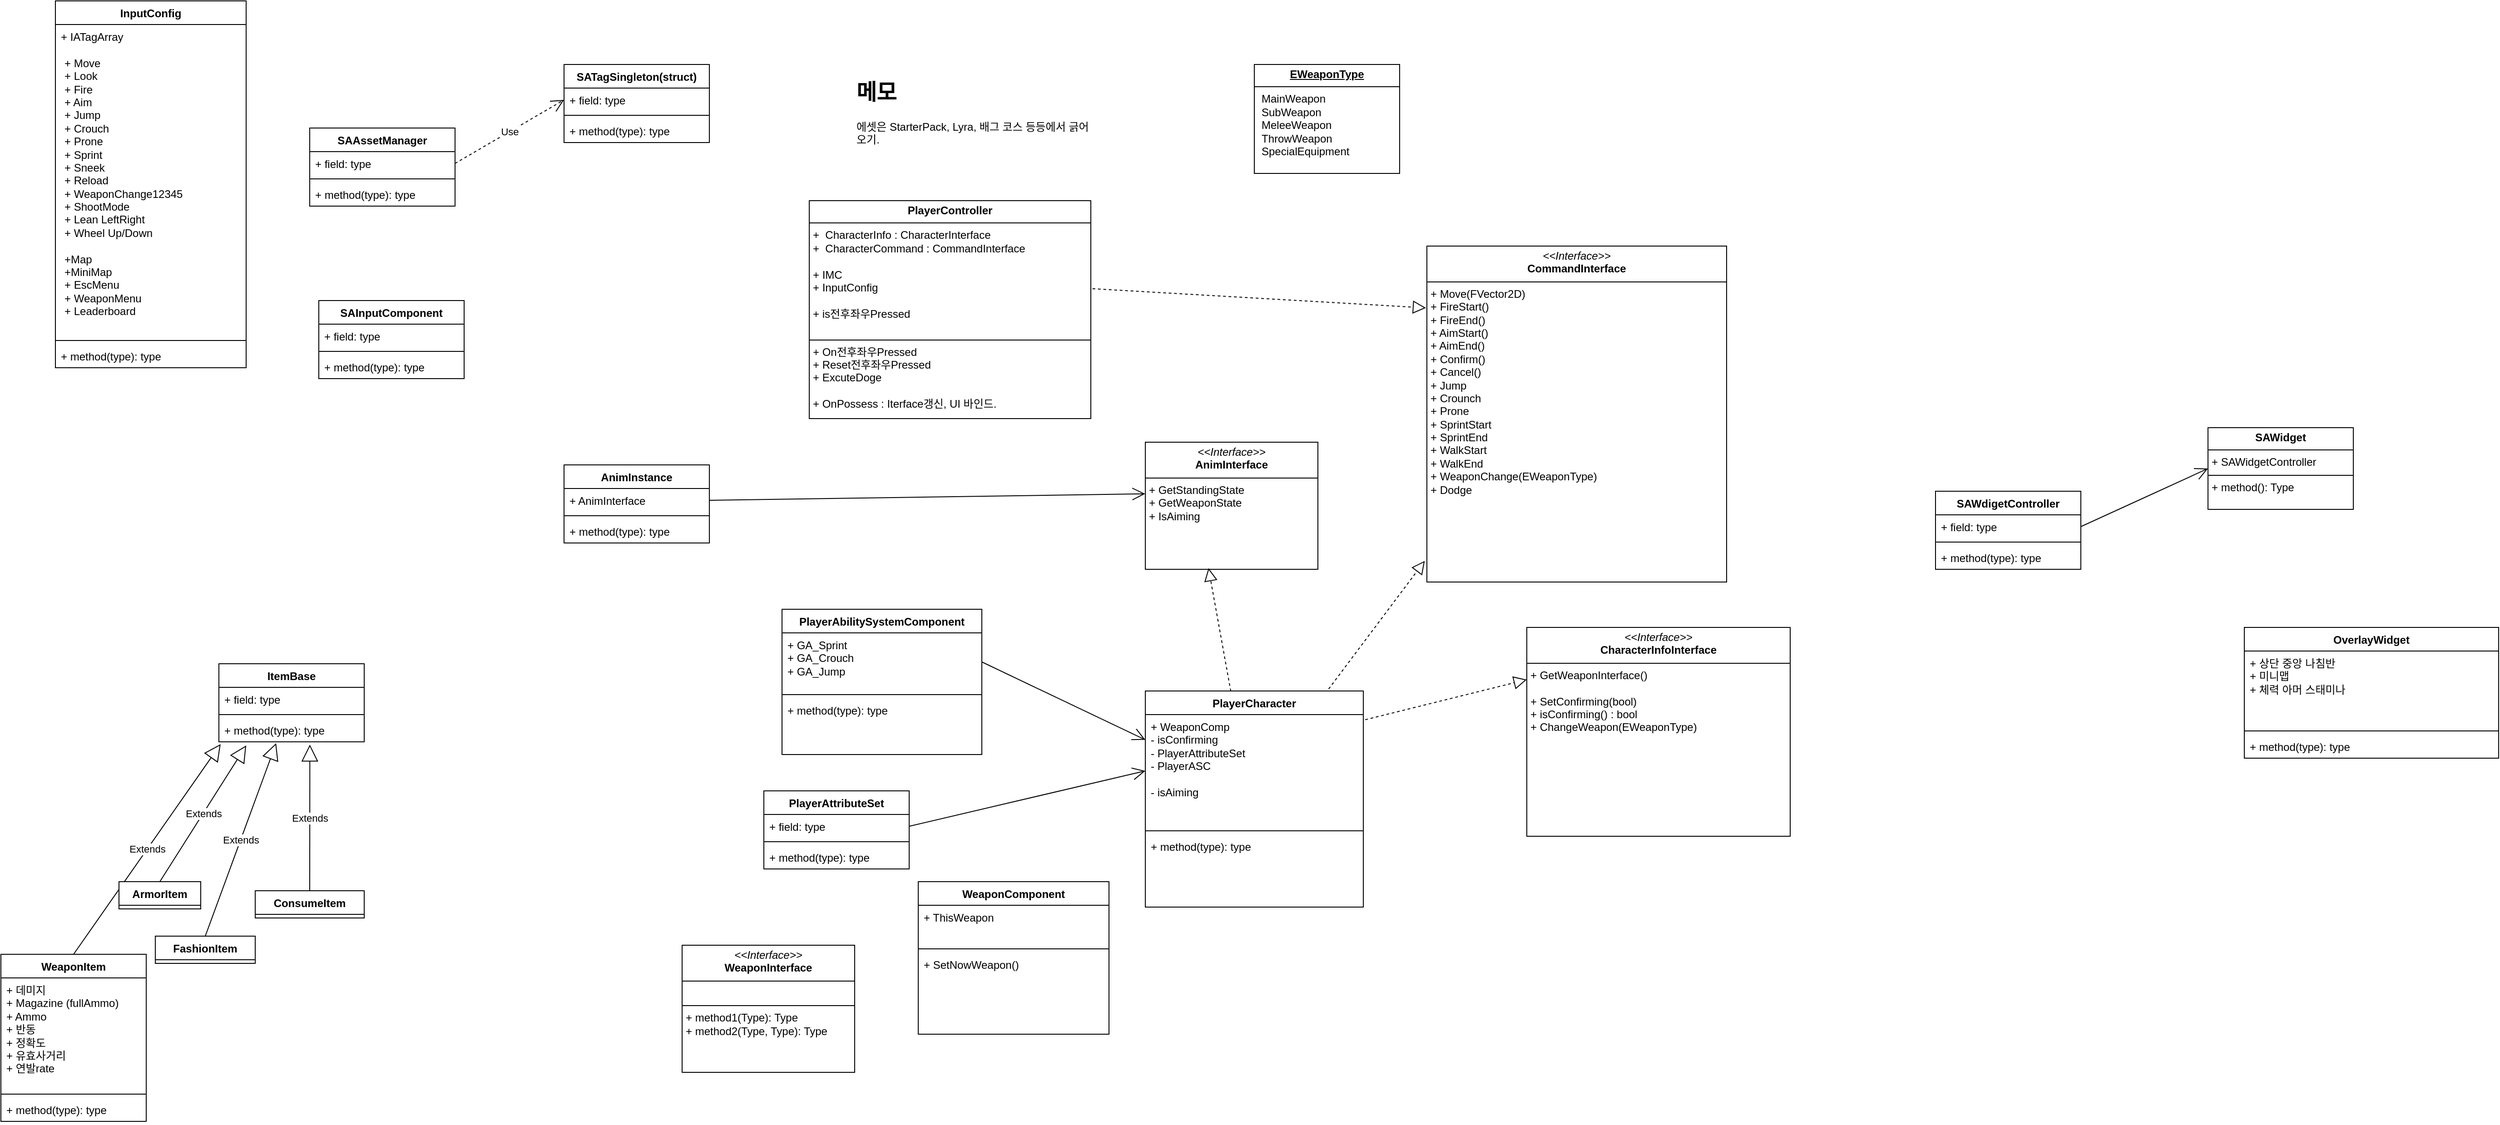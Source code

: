 <mxfile version="24.4.13" type="device">
  <diagram name="페이지-1" id="1ln4sgoA9mfzVDJvCYbS">
    <mxGraphModel dx="1434" dy="780" grid="1" gridSize="10" guides="1" tooltips="1" connect="1" arrows="1" fold="1" page="1" pageScale="1" pageWidth="3300" pageHeight="4681" math="0" shadow="0">
      <root>
        <mxCell id="0" />
        <mxCell id="1" parent="0" />
        <mxCell id="uDx8U4OAPksmftGbQHC0-1" value="&lt;p style=&quot;margin:0px;margin-top:4px;text-align:center;&quot;&gt;&lt;b&gt;PlayerController&lt;/b&gt;&lt;/p&gt;&lt;hr size=&quot;1&quot; style=&quot;border-style:solid;&quot;&gt;&lt;p style=&quot;margin:0px;margin-left:4px;&quot;&gt;+&amp;nbsp; CharacterInfo : CharacterInterface&lt;/p&gt;&lt;p style=&quot;margin:0px;margin-left:4px;&quot;&gt;+&amp;nbsp; CharacterCommand : CommandInterface&lt;/p&gt;&lt;p style=&quot;margin:0px;margin-left:4px;&quot;&gt;&lt;br&gt;&lt;/p&gt;&lt;p style=&quot;margin:0px;margin-left:4px;&quot;&gt;+ IMC&lt;br&gt;&lt;/p&gt;&lt;p style=&quot;margin:0px;margin-left:4px;&quot;&gt;+ InputConfig&lt;/p&gt;&lt;p style=&quot;margin:0px;margin-left:4px;&quot;&gt;&lt;br&gt;&lt;/p&gt;&lt;p style=&quot;margin:0px;margin-left:4px;&quot;&gt;+ is전후좌우Pressed&lt;/p&gt;&lt;p style=&quot;margin:0px;margin-left:4px;&quot;&gt;&lt;span style=&quot;background-color: initial;&quot;&gt;&lt;br&gt;&lt;/span&gt;&lt;/p&gt;&lt;hr size=&quot;1&quot; style=&quot;border-style:solid;&quot;&gt;&lt;p style=&quot;margin:0px;margin-left:4px;&quot;&gt;+ On전후좌우Pressed&lt;/p&gt;&lt;p style=&quot;margin:0px;margin-left:4px;&quot;&gt;+ Reset전후좌우Pressed&lt;/p&gt;&lt;p style=&quot;margin:0px;margin-left:4px;&quot;&gt;+ ExcuteDoge&lt;/p&gt;&lt;p style=&quot;margin:0px;margin-left:4px;&quot;&gt;&lt;br&gt;&lt;/p&gt;&lt;p style=&quot;margin:0px;margin-left:4px;&quot;&gt;+ OnPossess : Iterface갱신, UI 바인드.&lt;/p&gt;" style="verticalAlign=top;align=left;overflow=fill;html=1;whiteSpace=wrap;" parent="1" vertex="1">
          <mxGeometry x="900" y="360" width="310" height="240" as="geometry" />
        </mxCell>
        <mxCell id="uDx8U4OAPksmftGbQHC0-2" value="PlayerCharacter" style="swimlane;fontStyle=1;align=center;verticalAlign=top;childLayout=stackLayout;horizontal=1;startSize=26;horizontalStack=0;resizeParent=1;resizeParentMax=0;resizeLast=0;collapsible=1;marginBottom=0;whiteSpace=wrap;html=1;" parent="1" vertex="1">
          <mxGeometry x="1270" y="900" width="240" height="238" as="geometry" />
        </mxCell>
        <mxCell id="uDx8U4OAPksmftGbQHC0-3" value="&lt;div&gt;&lt;span style=&quot;background-color: initial;&quot;&gt;+ WeaponComp&amp;nbsp;&amp;nbsp;&lt;/span&gt;&lt;/div&gt;&lt;div&gt;&lt;span style=&quot;background-color: initial;&quot;&gt;- isConfirming&lt;/span&gt;&lt;br&gt;&lt;/div&gt;&lt;div&gt;&lt;span style=&quot;background-color: initial;&quot;&gt;- PlayerAttributeSet&lt;/span&gt;&lt;/div&gt;&lt;div&gt;&lt;span style=&quot;background-color: initial;&quot;&gt;- PlayerASC&lt;/span&gt;&lt;/div&gt;&lt;div&gt;&lt;span style=&quot;background-color: initial;&quot;&gt;&lt;br&gt;&lt;/span&gt;&lt;/div&gt;&lt;div&gt;&lt;span style=&quot;background-color: initial;&quot;&gt;- isAiming&lt;/span&gt;&lt;/div&gt;" style="text;strokeColor=none;fillColor=none;align=left;verticalAlign=top;spacingLeft=4;spacingRight=4;overflow=hidden;rotatable=0;points=[[0,0.5],[1,0.5]];portConstraint=eastwest;whiteSpace=wrap;html=1;" parent="uDx8U4OAPksmftGbQHC0-2" vertex="1">
          <mxGeometry y="26" width="240" height="124" as="geometry" />
        </mxCell>
        <mxCell id="uDx8U4OAPksmftGbQHC0-4" value="" style="line;strokeWidth=1;fillColor=none;align=left;verticalAlign=middle;spacingTop=-1;spacingLeft=3;spacingRight=3;rotatable=0;labelPosition=right;points=[];portConstraint=eastwest;strokeColor=inherit;" parent="uDx8U4OAPksmftGbQHC0-2" vertex="1">
          <mxGeometry y="150" width="240" height="8" as="geometry" />
        </mxCell>
        <mxCell id="uDx8U4OAPksmftGbQHC0-5" value="+ method(type): type" style="text;strokeColor=none;fillColor=none;align=left;verticalAlign=top;spacingLeft=4;spacingRight=4;overflow=hidden;rotatable=0;points=[[0,0.5],[1,0.5]];portConstraint=eastwest;whiteSpace=wrap;html=1;" parent="uDx8U4OAPksmftGbQHC0-2" vertex="1">
          <mxGeometry y="158" width="240" height="80" as="geometry" />
        </mxCell>
        <mxCell id="uDx8U4OAPksmftGbQHC0-6" value="&lt;p style=&quot;margin:0px;margin-top:4px;text-align:center;&quot;&gt;&lt;i&gt;&amp;lt;&amp;lt;Interface&amp;gt;&amp;gt;&lt;/i&gt;&lt;br&gt;&lt;b&gt;CommandInterface&lt;/b&gt;&lt;/p&gt;&lt;hr size=&quot;1&quot; style=&quot;border-style:solid;&quot;&gt;&lt;p style=&quot;margin:0px;margin-left:4px;&quot;&gt;&lt;/p&gt;&lt;p style=&quot;margin:0px;margin-left:4px;&quot;&gt;+ Move(FVector2D)&lt;/p&gt;&lt;p style=&quot;margin:0px;margin-left:4px;&quot;&gt;+ FireStart()&lt;/p&gt;&lt;p style=&quot;margin:0px;margin-left:4px;&quot;&gt;+ FireEnd()&lt;/p&gt;&lt;p style=&quot;margin:0px;margin-left:4px;&quot;&gt;+ AimStart()&lt;/p&gt;&lt;p style=&quot;margin:0px;margin-left:4px;&quot;&gt;+ AimEnd()&lt;/p&gt;&lt;p style=&quot;margin:0px;margin-left:4px;&quot;&gt;+ Confirm()&lt;br&gt;+ Cancel()&lt;/p&gt;&lt;p style=&quot;margin:0px;margin-left:4px;&quot;&gt;+ Jump&lt;/p&gt;&lt;p style=&quot;margin:0px;margin-left:4px;&quot;&gt;+ Crounch&lt;/p&gt;&lt;p style=&quot;margin:0px;margin-left:4px;&quot;&gt;+ Prone&lt;/p&gt;&lt;p style=&quot;margin:0px;margin-left:4px;&quot;&gt;+ SprintStart&lt;/p&gt;&lt;p style=&quot;margin:0px;margin-left:4px;&quot;&gt;+ SprintEnd&lt;/p&gt;&lt;p style=&quot;margin:0px;margin-left:4px;&quot;&gt;+ WalkStart&lt;/p&gt;&lt;p style=&quot;margin:0px;margin-left:4px;&quot;&gt;+ WalkEnd&lt;/p&gt;&lt;p style=&quot;margin:0px;margin-left:4px;&quot;&gt;+ WeaponChange(EWeaponType)&lt;/p&gt;&lt;p style=&quot;margin:0px;margin-left:4px;&quot;&gt;+ Dodge&lt;/p&gt;" style="verticalAlign=top;align=left;overflow=fill;html=1;whiteSpace=wrap;" parent="1" vertex="1">
          <mxGeometry x="1580" y="410" width="330" height="370" as="geometry" />
        </mxCell>
        <mxCell id="uDx8U4OAPksmftGbQHC0-7" value="&lt;p style=&quot;margin:0px;margin-top:4px;text-align:center;&quot;&gt;&lt;i&gt;&amp;lt;&amp;lt;Interface&amp;gt;&amp;gt;&lt;/i&gt;&lt;br&gt;&lt;b&gt;CharacterInfoInterface&lt;/b&gt;&lt;/p&gt;&lt;hr size=&quot;1&quot; style=&quot;border-style:solid;&quot;&gt;&lt;p style=&quot;margin:0px;margin-left:4px;&quot;&gt;&lt;/p&gt;&lt;p style=&quot;margin:0px;margin-left:4px;&quot;&gt;+ GetWeaponInterface()&lt;/p&gt;&lt;p style=&quot;margin:0px;margin-left:4px;&quot;&gt;&lt;br&gt;&lt;/p&gt;&lt;p style=&quot;margin:0px;margin-left:4px;&quot;&gt;+ SetConfirming(bool)&lt;/p&gt;&lt;p style=&quot;margin:0px;margin-left:4px;&quot;&gt;+ isConfirming() : bool&lt;/p&gt;&lt;p style=&quot;margin:0px;margin-left:4px;&quot;&gt;+ ChangeWeapon(EWeaponType)&lt;/p&gt;&lt;p style=&quot;margin:0px;margin-left:4px;&quot;&gt;&lt;br&gt;&lt;/p&gt;" style="verticalAlign=top;align=left;overflow=fill;html=1;whiteSpace=wrap;" parent="1" vertex="1">
          <mxGeometry x="1690" y="830" width="290" height="230" as="geometry" />
        </mxCell>
        <mxCell id="uDx8U4OAPksmftGbQHC0-8" value="" style="endArrow=block;dashed=1;endFill=0;endSize=12;html=1;rounded=0;exitX=0.841;exitY=-0.009;exitDx=0;exitDy=0;exitPerimeter=0;entryX=-0.007;entryY=0.937;entryDx=0;entryDy=0;entryPerimeter=0;" parent="1" source="uDx8U4OAPksmftGbQHC0-2" target="uDx8U4OAPksmftGbQHC0-6" edge="1">
          <mxGeometry width="160" relative="1" as="geometry">
            <mxPoint x="1530" y="850" as="sourcePoint" />
            <mxPoint x="1690" y="850" as="targetPoint" />
          </mxGeometry>
        </mxCell>
        <mxCell id="uDx8U4OAPksmftGbQHC0-9" value="" style="endArrow=block;dashed=1;endFill=0;endSize=12;html=1;rounded=0;exitX=1.009;exitY=0.133;exitDx=0;exitDy=0;exitPerimeter=0;entryX=0;entryY=0.25;entryDx=0;entryDy=0;" parent="1" source="uDx8U4OAPksmftGbQHC0-2" target="uDx8U4OAPksmftGbQHC0-7" edge="1">
          <mxGeometry width="160" relative="1" as="geometry">
            <mxPoint x="1492" y="906" as="sourcePoint" />
            <mxPoint x="1650" y="770" as="targetPoint" />
          </mxGeometry>
        </mxCell>
        <mxCell id="uDx8U4OAPksmftGbQHC0-11" value="&lt;h1 style=&quot;margin-top: 0px;&quot;&gt;메모&lt;/h1&gt;&lt;div&gt;에셋은 StarterPack, Lyra, 배그 코스 등등에서 긁어오기.&amp;nbsp;&lt;/div&gt;" style="text;html=1;whiteSpace=wrap;overflow=hidden;rounded=0;" parent="1" vertex="1">
          <mxGeometry x="950" y="220" width="260" height="120" as="geometry" />
        </mxCell>
        <mxCell id="uDx8U4OAPksmftGbQHC0-16" value="&lt;p style=&quot;margin:0px;margin-top:4px;text-align:center;text-decoration:underline;&quot;&gt;&lt;b&gt;EWeaponType&lt;/b&gt;&lt;/p&gt;&lt;hr size=&quot;1&quot; style=&quot;border-style:solid;&quot;&gt;&lt;p style=&quot;margin:0px;margin-left:8px;&quot;&gt;&lt;span class=&quot;hljs-function&quot;&gt;MainWeapon&amp;nbsp;&lt;br&gt;    SubWeapon&amp;nbsp;&lt;br&gt;    MeleeWeapon&amp;nbsp;&lt;br&gt;    ThrowWeapon&amp;nbsp;&lt;br&gt;    SpecialEquipment&amp;nbsp;&lt;/span&gt;&lt;br&gt;&lt;/p&gt;" style="verticalAlign=top;align=left;overflow=fill;html=1;whiteSpace=wrap;" parent="1" vertex="1">
          <mxGeometry x="1390" y="210" width="160" height="120" as="geometry" />
        </mxCell>
        <mxCell id="uDx8U4OAPksmftGbQHC0-17" value="&lt;p style=&quot;margin:0px;margin-top:4px;text-align:center;&quot;&gt;&lt;i&gt;&amp;lt;&amp;lt;Interface&amp;gt;&amp;gt;&lt;/i&gt;&lt;br&gt;&lt;b&gt;WeaponInterface&lt;/b&gt;&lt;/p&gt;&lt;hr size=&quot;1&quot; style=&quot;border-style:solid;&quot;&gt;&lt;p style=&quot;margin:0px;margin-left:4px;&quot;&gt;&lt;br&gt;&lt;/p&gt;&lt;hr size=&quot;1&quot; style=&quot;border-style:solid;&quot;&gt;&lt;p style=&quot;margin:0px;margin-left:4px;&quot;&gt;+ method1(Type): Type&lt;br&gt;+ method2(Type, Type): Type&lt;/p&gt;" style="verticalAlign=top;align=left;overflow=fill;html=1;whiteSpace=wrap;" parent="1" vertex="1">
          <mxGeometry x="760" y="1180" width="190" height="140" as="geometry" />
        </mxCell>
        <mxCell id="uDx8U4OAPksmftGbQHC0-18" value="WeaponComponent" style="swimlane;fontStyle=1;align=center;verticalAlign=top;childLayout=stackLayout;horizontal=1;startSize=26;horizontalStack=0;resizeParent=1;resizeParentMax=0;resizeLast=0;collapsible=1;marginBottom=0;whiteSpace=wrap;html=1;" parent="1" vertex="1">
          <mxGeometry x="1020" y="1110" width="210" height="168" as="geometry" />
        </mxCell>
        <mxCell id="uDx8U4OAPksmftGbQHC0-19" value="+ ThisWeapon" style="text;strokeColor=none;fillColor=none;align=left;verticalAlign=top;spacingLeft=4;spacingRight=4;overflow=hidden;rotatable=0;points=[[0,0.5],[1,0.5]];portConstraint=eastwest;whiteSpace=wrap;html=1;" parent="uDx8U4OAPksmftGbQHC0-18" vertex="1">
          <mxGeometry y="26" width="210" height="44" as="geometry" />
        </mxCell>
        <mxCell id="uDx8U4OAPksmftGbQHC0-20" value="" style="line;strokeWidth=1;fillColor=none;align=left;verticalAlign=middle;spacingTop=-1;spacingLeft=3;spacingRight=3;rotatable=0;labelPosition=right;points=[];portConstraint=eastwest;strokeColor=inherit;" parent="uDx8U4OAPksmftGbQHC0-18" vertex="1">
          <mxGeometry y="70" width="210" height="8" as="geometry" />
        </mxCell>
        <mxCell id="uDx8U4OAPksmftGbQHC0-21" value="+ SetNowWeapon()" style="text;strokeColor=none;fillColor=none;align=left;verticalAlign=top;spacingLeft=4;spacingRight=4;overflow=hidden;rotatable=0;points=[[0,0.5],[1,0.5]];portConstraint=eastwest;whiteSpace=wrap;html=1;" parent="uDx8U4OAPksmftGbQHC0-18" vertex="1">
          <mxGeometry y="78" width="210" height="90" as="geometry" />
        </mxCell>
        <mxCell id="uDx8U4OAPksmftGbQHC0-22" value="InputConfig" style="swimlane;fontStyle=1;align=center;verticalAlign=top;childLayout=stackLayout;horizontal=1;startSize=26;horizontalStack=0;resizeParent=1;resizeParentMax=0;resizeLast=0;collapsible=1;marginBottom=0;whiteSpace=wrap;html=1;" parent="1" vertex="1">
          <mxGeometry x="70" y="140" width="210" height="404" as="geometry" />
        </mxCell>
        <mxCell id="uDx8U4OAPksmftGbQHC0-23" value="+ IATagArray&lt;div&gt;&lt;br&gt;&lt;/div&gt;&lt;div&gt;&lt;p style=&quot;margin: 0px 0px 0px 4px;&quot;&gt;+ Move&lt;/p&gt;&lt;p style=&quot;margin: 0px 0px 0px 4px;&quot;&gt;&lt;span style=&quot;background-color: initial;&quot;&gt;+ Look&lt;/span&gt;&lt;/p&gt;&lt;p style=&quot;margin: 0px 0px 0px 4px;&quot;&gt;&lt;span style=&quot;background-color: initial;&quot;&gt;+ Fire&lt;/span&gt;&lt;/p&gt;&lt;p style=&quot;margin: 0px 0px 0px 4px;&quot;&gt;&lt;span style=&quot;background-color: initial;&quot;&gt;+ Aim&lt;/span&gt;&lt;/p&gt;&lt;p style=&quot;margin: 0px 0px 0px 4px;&quot;&gt;&lt;span style=&quot;background-color: initial;&quot;&gt;+ Jump&lt;/span&gt;&lt;/p&gt;&lt;p style=&quot;margin: 0px 0px 0px 4px;&quot;&gt;&lt;span style=&quot;background-color: initial;&quot;&gt;+ Crouch&lt;/span&gt;&lt;/p&gt;&lt;p style=&quot;margin: 0px 0px 0px 4px;&quot;&gt;&lt;span style=&quot;background-color: initial;&quot;&gt;+ Prone&lt;/span&gt;&lt;/p&gt;&lt;p style=&quot;margin: 0px 0px 0px 4px;&quot;&gt;+ Sprint&lt;/p&gt;&lt;p style=&quot;margin: 0px 0px 0px 4px;&quot;&gt;+ Sneek&lt;/p&gt;&lt;p style=&quot;margin: 0px 0px 0px 4px;&quot;&gt;+ Reload&lt;/p&gt;&lt;p style=&quot;margin: 0px 0px 0px 4px;&quot;&gt;+ WeaponChange12345&lt;/p&gt;&lt;p style=&quot;margin: 0px 0px 0px 4px;&quot;&gt;+ ShootMode&lt;/p&gt;&lt;p style=&quot;margin: 0px 0px 0px 4px;&quot;&gt;+ Lean LeftRight&lt;/p&gt;&lt;p style=&quot;margin: 0px 0px 0px 4px;&quot;&gt;+ Wheel Up/Down&lt;/p&gt;&lt;p style=&quot;margin: 0px 0px 0px 4px;&quot;&gt;&lt;br&gt;&lt;/p&gt;&lt;p style=&quot;margin: 0px 0px 0px 4px;&quot;&gt;+Map&lt;/p&gt;&lt;p style=&quot;margin: 0px 0px 0px 4px;&quot;&gt;+MiniMap&lt;/p&gt;&lt;p style=&quot;margin: 0px 0px 0px 4px;&quot;&gt;+ EscMenu&lt;/p&gt;&lt;p style=&quot;margin: 0px 0px 0px 4px;&quot;&gt;+ WeaponMenu&lt;/p&gt;&lt;p style=&quot;margin: 0px 0px 0px 4px;&quot;&gt;+ Leaderboard&lt;/p&gt;&lt;/div&gt;" style="text;strokeColor=none;fillColor=none;align=left;verticalAlign=top;spacingLeft=4;spacingRight=4;overflow=hidden;rotatable=0;points=[[0,0.5],[1,0.5]];portConstraint=eastwest;whiteSpace=wrap;html=1;" parent="uDx8U4OAPksmftGbQHC0-22" vertex="1">
          <mxGeometry y="26" width="210" height="344" as="geometry" />
        </mxCell>
        <mxCell id="uDx8U4OAPksmftGbQHC0-24" value="" style="line;strokeWidth=1;fillColor=none;align=left;verticalAlign=middle;spacingTop=-1;spacingLeft=3;spacingRight=3;rotatable=0;labelPosition=right;points=[];portConstraint=eastwest;strokeColor=inherit;" parent="uDx8U4OAPksmftGbQHC0-22" vertex="1">
          <mxGeometry y="370" width="210" height="8" as="geometry" />
        </mxCell>
        <mxCell id="uDx8U4OAPksmftGbQHC0-25" value="+ method(type): type" style="text;strokeColor=none;fillColor=none;align=left;verticalAlign=top;spacingLeft=4;spacingRight=4;overflow=hidden;rotatable=0;points=[[0,0.5],[1,0.5]];portConstraint=eastwest;whiteSpace=wrap;html=1;" parent="uDx8U4OAPksmftGbQHC0-22" vertex="1">
          <mxGeometry y="378" width="210" height="26" as="geometry" />
        </mxCell>
        <mxCell id="uDx8U4OAPksmftGbQHC0-26" value="SATagSingleton(struct)" style="swimlane;fontStyle=1;align=center;verticalAlign=top;childLayout=stackLayout;horizontal=1;startSize=26;horizontalStack=0;resizeParent=1;resizeParentMax=0;resizeLast=0;collapsible=1;marginBottom=0;whiteSpace=wrap;html=1;" parent="1" vertex="1">
          <mxGeometry x="630" y="210" width="160" height="86" as="geometry" />
        </mxCell>
        <mxCell id="uDx8U4OAPksmftGbQHC0-27" value="+ field: type" style="text;strokeColor=none;fillColor=none;align=left;verticalAlign=top;spacingLeft=4;spacingRight=4;overflow=hidden;rotatable=0;points=[[0,0.5],[1,0.5]];portConstraint=eastwest;whiteSpace=wrap;html=1;" parent="uDx8U4OAPksmftGbQHC0-26" vertex="1">
          <mxGeometry y="26" width="160" height="26" as="geometry" />
        </mxCell>
        <mxCell id="uDx8U4OAPksmftGbQHC0-28" value="" style="line;strokeWidth=1;fillColor=none;align=left;verticalAlign=middle;spacingTop=-1;spacingLeft=3;spacingRight=3;rotatable=0;labelPosition=right;points=[];portConstraint=eastwest;strokeColor=inherit;" parent="uDx8U4OAPksmftGbQHC0-26" vertex="1">
          <mxGeometry y="52" width="160" height="8" as="geometry" />
        </mxCell>
        <mxCell id="uDx8U4OAPksmftGbQHC0-29" value="+ method(type): type" style="text;strokeColor=none;fillColor=none;align=left;verticalAlign=top;spacingLeft=4;spacingRight=4;overflow=hidden;rotatable=0;points=[[0,0.5],[1,0.5]];portConstraint=eastwest;whiteSpace=wrap;html=1;" parent="uDx8U4OAPksmftGbQHC0-26" vertex="1">
          <mxGeometry y="60" width="160" height="26" as="geometry" />
        </mxCell>
        <mxCell id="uDx8U4OAPksmftGbQHC0-30" value="SAAssetManager" style="swimlane;fontStyle=1;align=center;verticalAlign=top;childLayout=stackLayout;horizontal=1;startSize=26;horizontalStack=0;resizeParent=1;resizeParentMax=0;resizeLast=0;collapsible=1;marginBottom=0;whiteSpace=wrap;html=1;" parent="1" vertex="1">
          <mxGeometry x="350" y="280" width="160" height="86" as="geometry" />
        </mxCell>
        <mxCell id="uDx8U4OAPksmftGbQHC0-31" value="+ field: type" style="text;strokeColor=none;fillColor=none;align=left;verticalAlign=top;spacingLeft=4;spacingRight=4;overflow=hidden;rotatable=0;points=[[0,0.5],[1,0.5]];portConstraint=eastwest;whiteSpace=wrap;html=1;" parent="uDx8U4OAPksmftGbQHC0-30" vertex="1">
          <mxGeometry y="26" width="160" height="26" as="geometry" />
        </mxCell>
        <mxCell id="uDx8U4OAPksmftGbQHC0-32" value="" style="line;strokeWidth=1;fillColor=none;align=left;verticalAlign=middle;spacingTop=-1;spacingLeft=3;spacingRight=3;rotatable=0;labelPosition=right;points=[];portConstraint=eastwest;strokeColor=inherit;" parent="uDx8U4OAPksmftGbQHC0-30" vertex="1">
          <mxGeometry y="52" width="160" height="8" as="geometry" />
        </mxCell>
        <mxCell id="uDx8U4OAPksmftGbQHC0-33" value="+ method(type): type" style="text;strokeColor=none;fillColor=none;align=left;verticalAlign=top;spacingLeft=4;spacingRight=4;overflow=hidden;rotatable=0;points=[[0,0.5],[1,0.5]];portConstraint=eastwest;whiteSpace=wrap;html=1;" parent="uDx8U4OAPksmftGbQHC0-30" vertex="1">
          <mxGeometry y="60" width="160" height="26" as="geometry" />
        </mxCell>
        <mxCell id="uDx8U4OAPksmftGbQHC0-34" value="Use" style="endArrow=open;endSize=12;dashed=1;html=1;rounded=0;exitX=1;exitY=0.5;exitDx=0;exitDy=0;entryX=0;entryY=0.5;entryDx=0;entryDy=0;" parent="1" source="uDx8U4OAPksmftGbQHC0-31" target="uDx8U4OAPksmftGbQHC0-27" edge="1">
          <mxGeometry width="160" relative="1" as="geometry">
            <mxPoint x="520" y="250" as="sourcePoint" />
            <mxPoint x="680" y="250" as="targetPoint" />
          </mxGeometry>
        </mxCell>
        <mxCell id="uDx8U4OAPksmftGbQHC0-35" value="SAInputComponent" style="swimlane;fontStyle=1;align=center;verticalAlign=top;childLayout=stackLayout;horizontal=1;startSize=26;horizontalStack=0;resizeParent=1;resizeParentMax=0;resizeLast=0;collapsible=1;marginBottom=0;whiteSpace=wrap;html=1;" parent="1" vertex="1">
          <mxGeometry x="360" y="470" width="160" height="86" as="geometry" />
        </mxCell>
        <mxCell id="uDx8U4OAPksmftGbQHC0-36" value="+ field: type" style="text;strokeColor=none;fillColor=none;align=left;verticalAlign=top;spacingLeft=4;spacingRight=4;overflow=hidden;rotatable=0;points=[[0,0.5],[1,0.5]];portConstraint=eastwest;whiteSpace=wrap;html=1;" parent="uDx8U4OAPksmftGbQHC0-35" vertex="1">
          <mxGeometry y="26" width="160" height="26" as="geometry" />
        </mxCell>
        <mxCell id="uDx8U4OAPksmftGbQHC0-37" value="" style="line;strokeWidth=1;fillColor=none;align=left;verticalAlign=middle;spacingTop=-1;spacingLeft=3;spacingRight=3;rotatable=0;labelPosition=right;points=[];portConstraint=eastwest;strokeColor=inherit;" parent="uDx8U4OAPksmftGbQHC0-35" vertex="1">
          <mxGeometry y="52" width="160" height="8" as="geometry" />
        </mxCell>
        <mxCell id="uDx8U4OAPksmftGbQHC0-38" value="+ method(type): type" style="text;strokeColor=none;fillColor=none;align=left;verticalAlign=top;spacingLeft=4;spacingRight=4;overflow=hidden;rotatable=0;points=[[0,0.5],[1,0.5]];portConstraint=eastwest;whiteSpace=wrap;html=1;" parent="uDx8U4OAPksmftGbQHC0-35" vertex="1">
          <mxGeometry y="60" width="160" height="26" as="geometry" />
        </mxCell>
        <mxCell id="D9GZV9QVCwqCjXsqTzWH-2" value="&lt;p style=&quot;margin:0px;margin-top:4px;text-align:center;&quot;&gt;&lt;b&gt;SAWidget&lt;/b&gt;&lt;/p&gt;&lt;hr size=&quot;1&quot; style=&quot;border-style:solid;&quot;&gt;&lt;p style=&quot;margin:0px;margin-left:4px;&quot;&gt;+ SAWidgetController&lt;/p&gt;&lt;hr size=&quot;1&quot; style=&quot;border-style:solid;&quot;&gt;&lt;p style=&quot;margin:0px;margin-left:4px;&quot;&gt;+ method(): Type&lt;/p&gt;" style="verticalAlign=top;align=left;overflow=fill;html=1;whiteSpace=wrap;" parent="1" vertex="1">
          <mxGeometry x="2440" y="610" width="160" height="90" as="geometry" />
        </mxCell>
        <mxCell id="D9GZV9QVCwqCjXsqTzWH-3" value="SAWdigetController" style="swimlane;fontStyle=1;align=center;verticalAlign=top;childLayout=stackLayout;horizontal=1;startSize=26;horizontalStack=0;resizeParent=1;resizeParentMax=0;resizeLast=0;collapsible=1;marginBottom=0;whiteSpace=wrap;html=1;" parent="1" vertex="1">
          <mxGeometry x="2140" y="680" width="160" height="86" as="geometry" />
        </mxCell>
        <mxCell id="D9GZV9QVCwqCjXsqTzWH-4" value="+ field: type" style="text;strokeColor=none;fillColor=none;align=left;verticalAlign=top;spacingLeft=4;spacingRight=4;overflow=hidden;rotatable=0;points=[[0,0.5],[1,0.5]];portConstraint=eastwest;whiteSpace=wrap;html=1;" parent="D9GZV9QVCwqCjXsqTzWH-3" vertex="1">
          <mxGeometry y="26" width="160" height="26" as="geometry" />
        </mxCell>
        <mxCell id="D9GZV9QVCwqCjXsqTzWH-5" value="" style="line;strokeWidth=1;fillColor=none;align=left;verticalAlign=middle;spacingTop=-1;spacingLeft=3;spacingRight=3;rotatable=0;labelPosition=right;points=[];portConstraint=eastwest;strokeColor=inherit;" parent="D9GZV9QVCwqCjXsqTzWH-3" vertex="1">
          <mxGeometry y="52" width="160" height="8" as="geometry" />
        </mxCell>
        <mxCell id="D9GZV9QVCwqCjXsqTzWH-6" value="+ method(type): type" style="text;strokeColor=none;fillColor=none;align=left;verticalAlign=top;spacingLeft=4;spacingRight=4;overflow=hidden;rotatable=0;points=[[0,0.5],[1,0.5]];portConstraint=eastwest;whiteSpace=wrap;html=1;" parent="D9GZV9QVCwqCjXsqTzWH-3" vertex="1">
          <mxGeometry y="60" width="160" height="26" as="geometry" />
        </mxCell>
        <mxCell id="D9GZV9QVCwqCjXsqTzWH-7" value="" style="endArrow=open;endFill=1;endSize=12;html=1;rounded=0;exitX=1;exitY=0.5;exitDx=0;exitDy=0;entryX=0;entryY=0.5;entryDx=0;entryDy=0;" parent="1" source="D9GZV9QVCwqCjXsqTzWH-4" target="D9GZV9QVCwqCjXsqTzWH-2" edge="1">
          <mxGeometry width="160" relative="1" as="geometry">
            <mxPoint x="2380" y="820" as="sourcePoint" />
            <mxPoint x="2540" y="820" as="targetPoint" />
          </mxGeometry>
        </mxCell>
        <mxCell id="Pvf0mmJbHzB92vhPQjw6-1" value="ItemBase" style="swimlane;fontStyle=1;align=center;verticalAlign=top;childLayout=stackLayout;horizontal=1;startSize=26;horizontalStack=0;resizeParent=1;resizeParentMax=0;resizeLast=0;collapsible=1;marginBottom=0;whiteSpace=wrap;html=1;" parent="1" vertex="1">
          <mxGeometry x="250" y="870" width="160" height="86" as="geometry" />
        </mxCell>
        <mxCell id="Pvf0mmJbHzB92vhPQjw6-2" value="+ field: type" style="text;strokeColor=none;fillColor=none;align=left;verticalAlign=top;spacingLeft=4;spacingRight=4;overflow=hidden;rotatable=0;points=[[0,0.5],[1,0.5]];portConstraint=eastwest;whiteSpace=wrap;html=1;" parent="Pvf0mmJbHzB92vhPQjw6-1" vertex="1">
          <mxGeometry y="26" width="160" height="26" as="geometry" />
        </mxCell>
        <mxCell id="Pvf0mmJbHzB92vhPQjw6-3" value="" style="line;strokeWidth=1;fillColor=none;align=left;verticalAlign=middle;spacingTop=-1;spacingLeft=3;spacingRight=3;rotatable=0;labelPosition=right;points=[];portConstraint=eastwest;strokeColor=inherit;" parent="Pvf0mmJbHzB92vhPQjw6-1" vertex="1">
          <mxGeometry y="52" width="160" height="8" as="geometry" />
        </mxCell>
        <mxCell id="Pvf0mmJbHzB92vhPQjw6-4" value="+ method(type): type" style="text;strokeColor=none;fillColor=none;align=left;verticalAlign=top;spacingLeft=4;spacingRight=4;overflow=hidden;rotatable=0;points=[[0,0.5],[1,0.5]];portConstraint=eastwest;whiteSpace=wrap;html=1;" parent="Pvf0mmJbHzB92vhPQjw6-1" vertex="1">
          <mxGeometry y="60" width="160" height="26" as="geometry" />
        </mxCell>
        <mxCell id="Pvf0mmJbHzB92vhPQjw6-5" value="PlayerAbilitySystemComponent" style="swimlane;fontStyle=1;align=center;verticalAlign=top;childLayout=stackLayout;horizontal=1;startSize=26;horizontalStack=0;resizeParent=1;resizeParentMax=0;resizeLast=0;collapsible=1;marginBottom=0;whiteSpace=wrap;html=1;" parent="1" vertex="1">
          <mxGeometry x="870" y="810" width="220" height="160" as="geometry">
            <mxRectangle x="870" y="810" width="210" height="30" as="alternateBounds" />
          </mxGeometry>
        </mxCell>
        <mxCell id="Pvf0mmJbHzB92vhPQjw6-6" value="+ GA_Sprint&lt;div&gt;+ GA_Crouch&lt;/div&gt;&lt;div&gt;+ GA_Jump&lt;/div&gt;" style="text;strokeColor=none;fillColor=none;align=left;verticalAlign=top;spacingLeft=4;spacingRight=4;overflow=hidden;rotatable=0;points=[[0,0.5],[1,0.5]];portConstraint=eastwest;whiteSpace=wrap;html=1;" parent="Pvf0mmJbHzB92vhPQjw6-5" vertex="1">
          <mxGeometry y="26" width="220" height="64" as="geometry" />
        </mxCell>
        <mxCell id="Pvf0mmJbHzB92vhPQjw6-7" value="" style="line;strokeWidth=1;fillColor=none;align=left;verticalAlign=middle;spacingTop=-1;spacingLeft=3;spacingRight=3;rotatable=0;labelPosition=right;points=[];portConstraint=eastwest;strokeColor=inherit;" parent="Pvf0mmJbHzB92vhPQjw6-5" vertex="1">
          <mxGeometry y="90" width="220" height="8" as="geometry" />
        </mxCell>
        <mxCell id="Pvf0mmJbHzB92vhPQjw6-8" value="+ method(type): type" style="text;strokeColor=none;fillColor=none;align=left;verticalAlign=top;spacingLeft=4;spacingRight=4;overflow=hidden;rotatable=0;points=[[0,0.5],[1,0.5]];portConstraint=eastwest;whiteSpace=wrap;html=1;" parent="Pvf0mmJbHzB92vhPQjw6-5" vertex="1">
          <mxGeometry y="98" width="220" height="62" as="geometry" />
        </mxCell>
        <mxCell id="Pvf0mmJbHzB92vhPQjw6-9" value="PlayerAttributeSet" style="swimlane;fontStyle=1;align=center;verticalAlign=top;childLayout=stackLayout;horizontal=1;startSize=26;horizontalStack=0;resizeParent=1;resizeParentMax=0;resizeLast=0;collapsible=1;marginBottom=0;whiteSpace=wrap;html=1;" parent="1" vertex="1">
          <mxGeometry x="850" y="1010" width="160" height="86" as="geometry" />
        </mxCell>
        <mxCell id="Pvf0mmJbHzB92vhPQjw6-10" value="+ field: type" style="text;strokeColor=none;fillColor=none;align=left;verticalAlign=top;spacingLeft=4;spacingRight=4;overflow=hidden;rotatable=0;points=[[0,0.5],[1,0.5]];portConstraint=eastwest;whiteSpace=wrap;html=1;" parent="Pvf0mmJbHzB92vhPQjw6-9" vertex="1">
          <mxGeometry y="26" width="160" height="26" as="geometry" />
        </mxCell>
        <mxCell id="Pvf0mmJbHzB92vhPQjw6-11" value="" style="line;strokeWidth=1;fillColor=none;align=left;verticalAlign=middle;spacingTop=-1;spacingLeft=3;spacingRight=3;rotatable=0;labelPosition=right;points=[];portConstraint=eastwest;strokeColor=inherit;" parent="Pvf0mmJbHzB92vhPQjw6-9" vertex="1">
          <mxGeometry y="52" width="160" height="8" as="geometry" />
        </mxCell>
        <mxCell id="Pvf0mmJbHzB92vhPQjw6-12" value="+ method(type): type" style="text;strokeColor=none;fillColor=none;align=left;verticalAlign=top;spacingLeft=4;spacingRight=4;overflow=hidden;rotatable=0;points=[[0,0.5],[1,0.5]];portConstraint=eastwest;whiteSpace=wrap;html=1;" parent="Pvf0mmJbHzB92vhPQjw6-9" vertex="1">
          <mxGeometry y="60" width="160" height="26" as="geometry" />
        </mxCell>
        <mxCell id="Pvf0mmJbHzB92vhPQjw6-14" value="" style="endArrow=open;endFill=1;endSize=12;html=1;rounded=0;exitX=1;exitY=0.5;exitDx=0;exitDy=0;entryX=0;entryY=0.224;entryDx=0;entryDy=0;entryPerimeter=0;" parent="1" source="Pvf0mmJbHzB92vhPQjw6-6" target="uDx8U4OAPksmftGbQHC0-3" edge="1">
          <mxGeometry width="160" relative="1" as="geometry">
            <mxPoint x="1170" y="930" as="sourcePoint" />
            <mxPoint x="1330" y="930" as="targetPoint" />
          </mxGeometry>
        </mxCell>
        <mxCell id="Pvf0mmJbHzB92vhPQjw6-16" value="" style="endArrow=open;endFill=1;endSize=12;html=1;rounded=0;exitX=1;exitY=0.5;exitDx=0;exitDy=0;entryX=0;entryY=0.5;entryDx=0;entryDy=0;" parent="1" source="Pvf0mmJbHzB92vhPQjw6-10" target="uDx8U4OAPksmftGbQHC0-3" edge="1">
          <mxGeometry width="160" relative="1" as="geometry">
            <mxPoint x="1060" y="1010" as="sourcePoint" />
            <mxPoint x="1220" y="1010" as="targetPoint" />
          </mxGeometry>
        </mxCell>
        <mxCell id="Pvf0mmJbHzB92vhPQjw6-17" value="Extends" style="endArrow=block;endSize=16;endFill=0;html=1;rounded=0;entryX=0.012;entryY=1.096;entryDx=0;entryDy=0;entryPerimeter=0;exitX=0.5;exitY=0;exitDx=0;exitDy=0;" parent="1" source="Pvf0mmJbHzB92vhPQjw6-18" target="Pvf0mmJbHzB92vhPQjw6-4" edge="1">
          <mxGeometry width="160" relative="1" as="geometry">
            <mxPoint x="160" y="1130" as="sourcePoint" />
            <mxPoint x="320" y="1130" as="targetPoint" />
          </mxGeometry>
        </mxCell>
        <mxCell id="Pvf0mmJbHzB92vhPQjw6-18" value="WeaponItem" style="swimlane;fontStyle=1;align=center;verticalAlign=top;childLayout=stackLayout;horizontal=1;startSize=26;horizontalStack=0;resizeParent=1;resizeParentMax=0;resizeLast=0;collapsible=1;marginBottom=0;whiteSpace=wrap;html=1;" parent="1" vertex="1">
          <mxGeometry x="10" y="1190" width="160" height="184" as="geometry">
            <mxRectangle x="10" y="1190" width="110" height="30" as="alternateBounds" />
          </mxGeometry>
        </mxCell>
        <mxCell id="Pvf0mmJbHzB92vhPQjw6-19" value="+ 데미지&lt;div&gt;+ Magazine (fullAmmo)&lt;/div&gt;&lt;div&gt;+ Ammo&lt;/div&gt;&lt;div&gt;+ 반동&lt;/div&gt;&lt;div&gt;+ 정확도&lt;/div&gt;&lt;div&gt;+ 유효사거리&lt;/div&gt;&lt;div&gt;+ 연발rate&lt;/div&gt;" style="text;strokeColor=none;fillColor=none;align=left;verticalAlign=top;spacingLeft=4;spacingRight=4;overflow=hidden;rotatable=0;points=[[0,0.5],[1,0.5]];portConstraint=eastwest;whiteSpace=wrap;html=1;" parent="Pvf0mmJbHzB92vhPQjw6-18" vertex="1">
          <mxGeometry y="26" width="160" height="124" as="geometry" />
        </mxCell>
        <mxCell id="Pvf0mmJbHzB92vhPQjw6-20" value="" style="line;strokeWidth=1;fillColor=none;align=left;verticalAlign=middle;spacingTop=-1;spacingLeft=3;spacingRight=3;rotatable=0;labelPosition=right;points=[];portConstraint=eastwest;strokeColor=inherit;" parent="Pvf0mmJbHzB92vhPQjw6-18" vertex="1">
          <mxGeometry y="150" width="160" height="8" as="geometry" />
        </mxCell>
        <mxCell id="Pvf0mmJbHzB92vhPQjw6-21" value="+ method(type): type" style="text;strokeColor=none;fillColor=none;align=left;verticalAlign=top;spacingLeft=4;spacingRight=4;overflow=hidden;rotatable=0;points=[[0,0.5],[1,0.5]];portConstraint=eastwest;whiteSpace=wrap;html=1;" parent="Pvf0mmJbHzB92vhPQjw6-18" vertex="1">
          <mxGeometry y="158" width="160" height="26" as="geometry" />
        </mxCell>
        <mxCell id="Pvf0mmJbHzB92vhPQjw6-22" value="ArmorItem" style="swimlane;fontStyle=1;align=center;verticalAlign=top;childLayout=stackLayout;horizontal=1;startSize=26;horizontalStack=0;resizeParent=1;resizeParentMax=0;resizeLast=0;collapsible=1;marginBottom=0;whiteSpace=wrap;html=1;" parent="1" vertex="1" collapsed="1">
          <mxGeometry x="140" y="1110" width="90" height="30" as="geometry">
            <mxRectangle x="200" y="1278" width="160" height="86" as="alternateBounds" />
          </mxGeometry>
        </mxCell>
        <mxCell id="Pvf0mmJbHzB92vhPQjw6-23" value="+ field: type" style="text;strokeColor=none;fillColor=none;align=left;verticalAlign=top;spacingLeft=4;spacingRight=4;overflow=hidden;rotatable=0;points=[[0,0.5],[1,0.5]];portConstraint=eastwest;whiteSpace=wrap;html=1;" parent="Pvf0mmJbHzB92vhPQjw6-22" vertex="1">
          <mxGeometry y="26" width="160" height="26" as="geometry" />
        </mxCell>
        <mxCell id="Pvf0mmJbHzB92vhPQjw6-24" value="" style="line;strokeWidth=1;fillColor=none;align=left;verticalAlign=middle;spacingTop=-1;spacingLeft=3;spacingRight=3;rotatable=0;labelPosition=right;points=[];portConstraint=eastwest;strokeColor=inherit;" parent="Pvf0mmJbHzB92vhPQjw6-22" vertex="1">
          <mxGeometry y="52" width="160" height="8" as="geometry" />
        </mxCell>
        <mxCell id="Pvf0mmJbHzB92vhPQjw6-25" value="+ method(type): type" style="text;strokeColor=none;fillColor=none;align=left;verticalAlign=top;spacingLeft=4;spacingRight=4;overflow=hidden;rotatable=0;points=[[0,0.5],[1,0.5]];portConstraint=eastwest;whiteSpace=wrap;html=1;" parent="Pvf0mmJbHzB92vhPQjw6-22" vertex="1">
          <mxGeometry y="60" width="160" height="26" as="geometry" />
        </mxCell>
        <mxCell id="Pvf0mmJbHzB92vhPQjw6-27" value="FashionItem" style="swimlane;fontStyle=1;align=center;verticalAlign=top;childLayout=stackLayout;horizontal=1;startSize=26;horizontalStack=0;resizeParent=1;resizeParentMax=0;resizeLast=0;collapsible=1;marginBottom=0;whiteSpace=wrap;html=1;" parent="1" vertex="1" collapsed="1">
          <mxGeometry x="180" y="1170" width="110" height="30" as="geometry">
            <mxRectangle x="370" y="1180" width="160" height="86" as="alternateBounds" />
          </mxGeometry>
        </mxCell>
        <mxCell id="Pvf0mmJbHzB92vhPQjw6-28" value="+ field: type" style="text;strokeColor=none;fillColor=none;align=left;verticalAlign=top;spacingLeft=4;spacingRight=4;overflow=hidden;rotatable=0;points=[[0,0.5],[1,0.5]];portConstraint=eastwest;whiteSpace=wrap;html=1;" parent="Pvf0mmJbHzB92vhPQjw6-27" vertex="1">
          <mxGeometry y="26" width="160" height="26" as="geometry" />
        </mxCell>
        <mxCell id="Pvf0mmJbHzB92vhPQjw6-29" value="" style="line;strokeWidth=1;fillColor=none;align=left;verticalAlign=middle;spacingTop=-1;spacingLeft=3;spacingRight=3;rotatable=0;labelPosition=right;points=[];portConstraint=eastwest;strokeColor=inherit;" parent="Pvf0mmJbHzB92vhPQjw6-27" vertex="1">
          <mxGeometry y="52" width="160" height="8" as="geometry" />
        </mxCell>
        <mxCell id="Pvf0mmJbHzB92vhPQjw6-30" value="+ method(type): type" style="text;strokeColor=none;fillColor=none;align=left;verticalAlign=top;spacingLeft=4;spacingRight=4;overflow=hidden;rotatable=0;points=[[0,0.5],[1,0.5]];portConstraint=eastwest;whiteSpace=wrap;html=1;" parent="Pvf0mmJbHzB92vhPQjw6-27" vertex="1">
          <mxGeometry y="60" width="160" height="26" as="geometry" />
        </mxCell>
        <mxCell id="Pvf0mmJbHzB92vhPQjw6-31" value="Extends" style="endArrow=block;endSize=16;endFill=0;html=1;rounded=0;exitX=0.5;exitY=0;exitDx=0;exitDy=0;entryX=0.188;entryY=1.154;entryDx=0;entryDy=0;entryPerimeter=0;" parent="1" source="Pvf0mmJbHzB92vhPQjw6-22" target="Pvf0mmJbHzB92vhPQjw6-4" edge="1">
          <mxGeometry width="160" relative="1" as="geometry">
            <mxPoint x="290" y="1100" as="sourcePoint" />
            <mxPoint x="290" y="960" as="targetPoint" />
          </mxGeometry>
        </mxCell>
        <mxCell id="Pvf0mmJbHzB92vhPQjw6-32" value="Extends" style="endArrow=block;endSize=16;endFill=0;html=1;rounded=0;entryX=0.394;entryY=1.058;entryDx=0;entryDy=0;entryPerimeter=0;exitX=0.5;exitY=0;exitDx=0;exitDy=0;" parent="1" source="Pvf0mmJbHzB92vhPQjw6-27" target="Pvf0mmJbHzB92vhPQjw6-4" edge="1">
          <mxGeometry width="160" relative="1" as="geometry">
            <mxPoint x="413" y="1190" as="sourcePoint" />
            <mxPoint x="710" y="1120" as="targetPoint" />
          </mxGeometry>
        </mxCell>
        <mxCell id="Pvf0mmJbHzB92vhPQjw6-38" value="&lt;p style=&quot;margin:0px;margin-top:4px;text-align:center;&quot;&gt;&lt;i&gt;&amp;lt;&amp;lt;Interface&amp;gt;&amp;gt;&lt;/i&gt;&lt;br&gt;&lt;b&gt;AnimInterface&lt;/b&gt;&lt;/p&gt;&lt;hr size=&quot;1&quot; style=&quot;border-style:solid;&quot;&gt;&lt;p style=&quot;margin:0px;margin-left:4px;&quot;&gt;&lt;/p&gt;&lt;p style=&quot;margin:0px;margin-left:4px;&quot;&gt;+ GetStandingState&lt;/p&gt;&lt;p style=&quot;margin:0px;margin-left:4px;&quot;&gt;+ GetWeaponState&lt;/p&gt;&lt;p style=&quot;margin:0px;margin-left:4px;&quot;&gt;+ IsAiming&lt;/p&gt;&lt;p style=&quot;margin:0px;margin-left:4px;&quot;&gt;&lt;br&gt;&lt;/p&gt;" style="verticalAlign=top;align=left;overflow=fill;html=1;whiteSpace=wrap;" parent="1" vertex="1">
          <mxGeometry x="1270" y="626" width="190" height="140" as="geometry" />
        </mxCell>
        <mxCell id="Pvf0mmJbHzB92vhPQjw6-39" value="" style="endArrow=block;dashed=1;endFill=0;endSize=12;html=1;rounded=0;exitX=0.392;exitY=0.001;exitDx=0;exitDy=0;exitPerimeter=0;entryX=0.366;entryY=0.99;entryDx=0;entryDy=0;entryPerimeter=0;" parent="1" source="uDx8U4OAPksmftGbQHC0-2" target="Pvf0mmJbHzB92vhPQjw6-38" edge="1">
          <mxGeometry width="160" relative="1" as="geometry">
            <mxPoint x="1400" y="840" as="sourcePoint" />
            <mxPoint x="1560" y="840" as="targetPoint" />
          </mxGeometry>
        </mxCell>
        <mxCell id="Pvf0mmJbHzB92vhPQjw6-40" value="ConsumeItem" style="swimlane;fontStyle=1;align=center;verticalAlign=top;childLayout=stackLayout;horizontal=1;startSize=26;horizontalStack=0;resizeParent=1;resizeParentMax=0;resizeLast=0;collapsible=1;marginBottom=0;whiteSpace=wrap;html=1;" parent="1" vertex="1" collapsed="1">
          <mxGeometry x="290" y="1120" width="120" height="30" as="geometry">
            <mxRectangle x="380" y="1149" width="160" height="86" as="alternateBounds" />
          </mxGeometry>
        </mxCell>
        <mxCell id="Pvf0mmJbHzB92vhPQjw6-41" value="+ field: type" style="text;strokeColor=none;fillColor=none;align=left;verticalAlign=top;spacingLeft=4;spacingRight=4;overflow=hidden;rotatable=0;points=[[0,0.5],[1,0.5]];portConstraint=eastwest;whiteSpace=wrap;html=1;" parent="Pvf0mmJbHzB92vhPQjw6-40" vertex="1">
          <mxGeometry y="26" width="160" height="26" as="geometry" />
        </mxCell>
        <mxCell id="Pvf0mmJbHzB92vhPQjw6-42" value="" style="line;strokeWidth=1;fillColor=none;align=left;verticalAlign=middle;spacingTop=-1;spacingLeft=3;spacingRight=3;rotatable=0;labelPosition=right;points=[];portConstraint=eastwest;strokeColor=inherit;" parent="Pvf0mmJbHzB92vhPQjw6-40" vertex="1">
          <mxGeometry y="52" width="160" height="8" as="geometry" />
        </mxCell>
        <mxCell id="Pvf0mmJbHzB92vhPQjw6-43" value="+ method(type): type" style="text;strokeColor=none;fillColor=none;align=left;verticalAlign=top;spacingLeft=4;spacingRight=4;overflow=hidden;rotatable=0;points=[[0,0.5],[1,0.5]];portConstraint=eastwest;whiteSpace=wrap;html=1;" parent="Pvf0mmJbHzB92vhPQjw6-40" vertex="1">
          <mxGeometry y="60" width="160" height="26" as="geometry" />
        </mxCell>
        <mxCell id="Pvf0mmJbHzB92vhPQjw6-45" value="Extends" style="endArrow=block;endSize=16;endFill=0;html=1;rounded=0;entryX=0.626;entryY=1.119;entryDx=0;entryDy=0;entryPerimeter=0;exitX=0.5;exitY=0;exitDx=0;exitDy=0;" parent="1" source="Pvf0mmJbHzB92vhPQjw6-40" target="Pvf0mmJbHzB92vhPQjw6-4" edge="1">
          <mxGeometry width="160" relative="1" as="geometry">
            <mxPoint x="245" y="1180" as="sourcePoint" />
            <mxPoint x="323" y="968" as="targetPoint" />
          </mxGeometry>
        </mxCell>
        <mxCell id="Pvf0mmJbHzB92vhPQjw6-47" value="AnimInstance" style="swimlane;fontStyle=1;align=center;verticalAlign=top;childLayout=stackLayout;horizontal=1;startSize=26;horizontalStack=0;resizeParent=1;resizeParentMax=0;resizeLast=0;collapsible=1;marginBottom=0;whiteSpace=wrap;html=1;" parent="1" vertex="1">
          <mxGeometry x="630" y="651" width="160" height="86" as="geometry" />
        </mxCell>
        <mxCell id="Pvf0mmJbHzB92vhPQjw6-48" value="+ AnimInterface" style="text;strokeColor=none;fillColor=none;align=left;verticalAlign=top;spacingLeft=4;spacingRight=4;overflow=hidden;rotatable=0;points=[[0,0.5],[1,0.5]];portConstraint=eastwest;whiteSpace=wrap;html=1;" parent="Pvf0mmJbHzB92vhPQjw6-47" vertex="1">
          <mxGeometry y="26" width="160" height="26" as="geometry" />
        </mxCell>
        <mxCell id="Pvf0mmJbHzB92vhPQjw6-49" value="" style="line;strokeWidth=1;fillColor=none;align=left;verticalAlign=middle;spacingTop=-1;spacingLeft=3;spacingRight=3;rotatable=0;labelPosition=right;points=[];portConstraint=eastwest;strokeColor=inherit;" parent="Pvf0mmJbHzB92vhPQjw6-47" vertex="1">
          <mxGeometry y="52" width="160" height="8" as="geometry" />
        </mxCell>
        <mxCell id="Pvf0mmJbHzB92vhPQjw6-50" value="+ method(type): type" style="text;strokeColor=none;fillColor=none;align=left;verticalAlign=top;spacingLeft=4;spacingRight=4;overflow=hidden;rotatable=0;points=[[0,0.5],[1,0.5]];portConstraint=eastwest;whiteSpace=wrap;html=1;" parent="Pvf0mmJbHzB92vhPQjw6-47" vertex="1">
          <mxGeometry y="60" width="160" height="26" as="geometry" />
        </mxCell>
        <mxCell id="Pvf0mmJbHzB92vhPQjw6-51" value="" style="endArrow=open;endFill=1;endSize=12;html=1;rounded=0;exitX=1;exitY=0.5;exitDx=0;exitDy=0;entryX=-0.001;entryY=0.406;entryDx=0;entryDy=0;entryPerimeter=0;" parent="1" source="Pvf0mmJbHzB92vhPQjw6-48" target="Pvf0mmJbHzB92vhPQjw6-38" edge="1">
          <mxGeometry width="160" relative="1" as="geometry">
            <mxPoint x="980" y="620" as="sourcePoint" />
            <mxPoint x="1140" y="620" as="targetPoint" />
          </mxGeometry>
        </mxCell>
        <mxCell id="_M966_4G9x-_1wwPlPAU-1" value="OverlayWidget" style="swimlane;fontStyle=1;align=center;verticalAlign=top;childLayout=stackLayout;horizontal=1;startSize=26;horizontalStack=0;resizeParent=1;resizeParentMax=0;resizeLast=0;collapsible=1;marginBottom=0;whiteSpace=wrap;html=1;" parent="1" vertex="1">
          <mxGeometry x="2480" y="830" width="280" height="144" as="geometry" />
        </mxCell>
        <mxCell id="_M966_4G9x-_1wwPlPAU-2" value="+ 상단 중앙 나침반&lt;div&gt;+ 미니맵&lt;/div&gt;&lt;div&gt;+ 체력 아머 스태미나&amp;nbsp;&lt;/div&gt;" style="text;strokeColor=none;fillColor=none;align=left;verticalAlign=top;spacingLeft=4;spacingRight=4;overflow=hidden;rotatable=0;points=[[0,0.5],[1,0.5]];portConstraint=eastwest;whiteSpace=wrap;html=1;" parent="_M966_4G9x-_1wwPlPAU-1" vertex="1">
          <mxGeometry y="26" width="280" height="84" as="geometry" />
        </mxCell>
        <mxCell id="_M966_4G9x-_1wwPlPAU-3" value="" style="line;strokeWidth=1;fillColor=none;align=left;verticalAlign=middle;spacingTop=-1;spacingLeft=3;spacingRight=3;rotatable=0;labelPosition=right;points=[];portConstraint=eastwest;strokeColor=inherit;" parent="_M966_4G9x-_1wwPlPAU-1" vertex="1">
          <mxGeometry y="110" width="280" height="8" as="geometry" />
        </mxCell>
        <mxCell id="_M966_4G9x-_1wwPlPAU-4" value="+ method(type): type" style="text;strokeColor=none;fillColor=none;align=left;verticalAlign=top;spacingLeft=4;spacingRight=4;overflow=hidden;rotatable=0;points=[[0,0.5],[1,0.5]];portConstraint=eastwest;whiteSpace=wrap;html=1;" parent="_M966_4G9x-_1wwPlPAU-1" vertex="1">
          <mxGeometry y="118" width="280" height="26" as="geometry" />
        </mxCell>
        <mxCell id="ZMJ5ZsBBp4FCqTOJ-cq2-2" value="" style="endArrow=block;dashed=1;endFill=0;endSize=12;html=1;rounded=0;exitX=1.006;exitY=0.404;exitDx=0;exitDy=0;exitPerimeter=0;entryX=-0.003;entryY=0.184;entryDx=0;entryDy=0;entryPerimeter=0;" parent="1" source="uDx8U4OAPksmftGbQHC0-1" target="uDx8U4OAPksmftGbQHC0-6" edge="1">
          <mxGeometry width="160" relative="1" as="geometry">
            <mxPoint x="1280" y="490" as="sourcePoint" />
            <mxPoint x="1440" y="490" as="targetPoint" />
          </mxGeometry>
        </mxCell>
      </root>
    </mxGraphModel>
  </diagram>
</mxfile>
